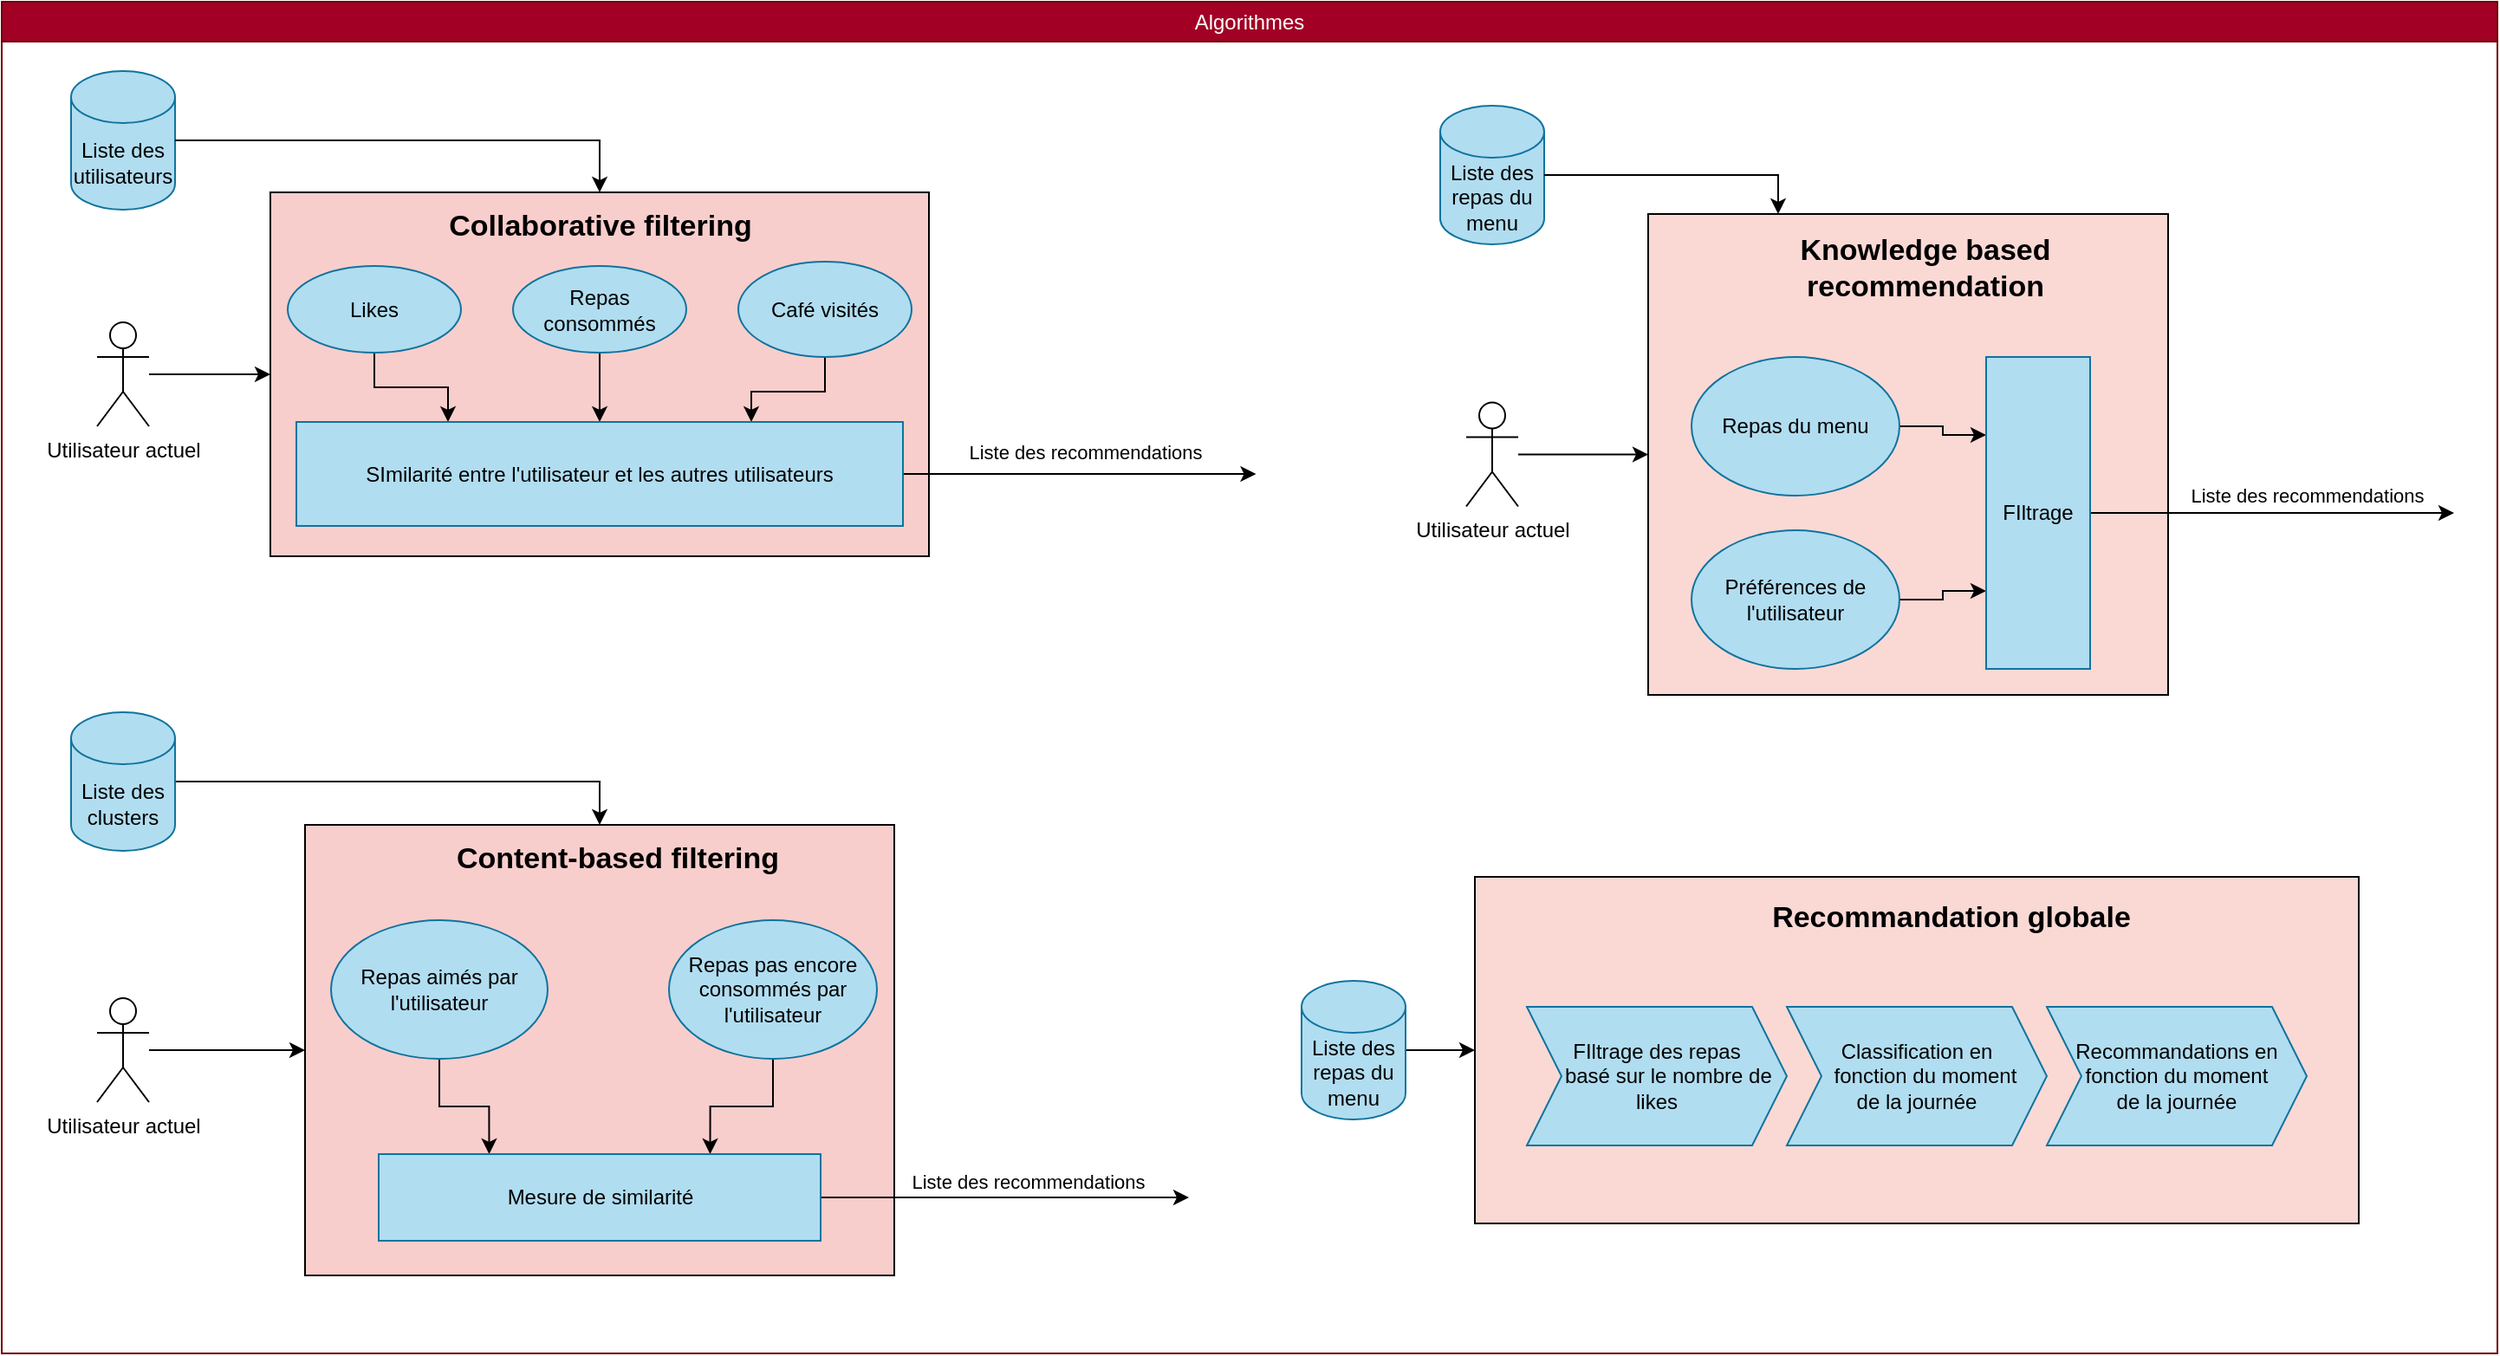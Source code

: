 <mxfile version="24.5.3" type="device">
  <diagram name="Page-1" id="wMl_IH8MpUGWXnB262pv">
    <mxGraphModel dx="2074" dy="1718" grid="1" gridSize="10" guides="1" tooltips="1" connect="1" arrows="1" fold="1" page="0" pageScale="1" pageWidth="1100" pageHeight="850" math="0" shadow="0">
      <root>
        <mxCell id="0" />
        <mxCell id="1" parent="0" />
        <mxCell id="phHJiIVxnzw7fVWkGjG4-1" value="Algorithmes" style="swimlane;whiteSpace=wrap;html=1;fillColor=#a20025;fontColor=#ffffff;strokeColor=#6F0000;fontStyle=0" parent="1" vertex="1">
          <mxGeometry x="-400" y="-560" width="1440" height="780" as="geometry">
            <mxRectangle x="60" y="-600" width="80" height="30" as="alternateBounds" />
          </mxGeometry>
        </mxCell>
        <mxCell id="BMXF-OGuLEaI7-zX-QSB-1" value="Liste des utilisateurs" style="shape=cylinder3;whiteSpace=wrap;html=1;boundedLbl=1;backgroundOutline=1;size=15;fillColor=#b1ddf0;strokeColor=#10739e;" vertex="1" parent="phHJiIVxnzw7fVWkGjG4-1">
          <mxGeometry x="40" y="40" width="60" height="80" as="geometry" />
        </mxCell>
        <mxCell id="BMXF-OGuLEaI7-zX-QSB-14" value="Utilisateur actuel" style="shape=umlActor;verticalLabelPosition=bottom;verticalAlign=top;html=1;outlineConnect=0;" vertex="1" parent="phHJiIVxnzw7fVWkGjG4-1">
          <mxGeometry x="55" y="185" width="30" height="60" as="geometry" />
        </mxCell>
        <mxCell id="BMXF-OGuLEaI7-zX-QSB-15" style="edgeStyle=orthogonalEdgeStyle;rounded=0;orthogonalLoop=1;jettySize=auto;html=1;entryX=0;entryY=0.5;entryDx=0;entryDy=0;" edge="1" parent="phHJiIVxnzw7fVWkGjG4-1" source="BMXF-OGuLEaI7-zX-QSB-14" target="BMXF-OGuLEaI7-zX-QSB-2">
          <mxGeometry relative="1" as="geometry" />
        </mxCell>
        <mxCell id="BMXF-OGuLEaI7-zX-QSB-16" style="edgeStyle=orthogonalEdgeStyle;rounded=0;orthogonalLoop=1;jettySize=auto;html=1;entryX=0.5;entryY=0;entryDx=0;entryDy=0;" edge="1" parent="phHJiIVxnzw7fVWkGjG4-1" source="BMXF-OGuLEaI7-zX-QSB-1" target="BMXF-OGuLEaI7-zX-QSB-2">
          <mxGeometry relative="1" as="geometry" />
        </mxCell>
        <mxCell id="BMXF-OGuLEaI7-zX-QSB-2" value="" style="whiteSpace=wrap;html=1;fillColor=#f8cecc;strokeColor=#000000;" vertex="1" parent="phHJiIVxnzw7fVWkGjG4-1">
          <mxGeometry x="155" y="110" width="380" height="210" as="geometry" />
        </mxCell>
        <mxCell id="BMXF-OGuLEaI7-zX-QSB-11" style="edgeStyle=orthogonalEdgeStyle;rounded=0;orthogonalLoop=1;jettySize=auto;html=1;entryX=0.25;entryY=0;entryDx=0;entryDy=0;" edge="1" parent="phHJiIVxnzw7fVWkGjG4-1" source="BMXF-OGuLEaI7-zX-QSB-4" target="BMXF-OGuLEaI7-zX-QSB-7">
          <mxGeometry relative="1" as="geometry" />
        </mxCell>
        <mxCell id="BMXF-OGuLEaI7-zX-QSB-4" value="Likes" style="ellipse;whiteSpace=wrap;html=1;fillColor=#b1ddf0;strokeColor=#10739e;" vertex="1" parent="phHJiIVxnzw7fVWkGjG4-1">
          <mxGeometry x="165" y="152.5" width="100" height="50" as="geometry" />
        </mxCell>
        <mxCell id="BMXF-OGuLEaI7-zX-QSB-13" style="edgeStyle=orthogonalEdgeStyle;rounded=0;orthogonalLoop=1;jettySize=auto;html=1;exitX=0.5;exitY=1;exitDx=0;exitDy=0;" edge="1" parent="phHJiIVxnzw7fVWkGjG4-1" source="BMXF-OGuLEaI7-zX-QSB-5" target="BMXF-OGuLEaI7-zX-QSB-7">
          <mxGeometry relative="1" as="geometry" />
        </mxCell>
        <mxCell id="BMXF-OGuLEaI7-zX-QSB-5" value="Repas consommés" style="ellipse;whiteSpace=wrap;html=1;fillColor=#b1ddf0;strokeColor=#10739e;" vertex="1" parent="phHJiIVxnzw7fVWkGjG4-1">
          <mxGeometry x="295" y="152.5" width="100" height="50" as="geometry" />
        </mxCell>
        <mxCell id="BMXF-OGuLEaI7-zX-QSB-12" style="edgeStyle=orthogonalEdgeStyle;rounded=0;orthogonalLoop=1;jettySize=auto;html=1;entryX=0.75;entryY=0;entryDx=0;entryDy=0;" edge="1" parent="phHJiIVxnzw7fVWkGjG4-1" source="BMXF-OGuLEaI7-zX-QSB-6" target="BMXF-OGuLEaI7-zX-QSB-7">
          <mxGeometry relative="1" as="geometry" />
        </mxCell>
        <mxCell id="BMXF-OGuLEaI7-zX-QSB-6" value="Café visités" style="ellipse;whiteSpace=wrap;html=1;fillColor=#b1ddf0;strokeColor=#10739e;" vertex="1" parent="phHJiIVxnzw7fVWkGjG4-1">
          <mxGeometry x="425" y="150" width="100" height="55" as="geometry" />
        </mxCell>
        <mxCell id="BMXF-OGuLEaI7-zX-QSB-19" style="edgeStyle=orthogonalEdgeStyle;rounded=0;orthogonalLoop=1;jettySize=auto;html=1;exitX=1;exitY=0.5;exitDx=0;exitDy=0;" edge="1" parent="phHJiIVxnzw7fVWkGjG4-1" source="BMXF-OGuLEaI7-zX-QSB-7">
          <mxGeometry relative="1" as="geometry">
            <mxPoint x="723.75" y="272.5" as="targetPoint" />
            <mxPoint x="548.75" y="272" as="sourcePoint" />
          </mxGeometry>
        </mxCell>
        <mxCell id="BMXF-OGuLEaI7-zX-QSB-20" value="Liste des recommendations" style="edgeLabel;html=1;align=center;verticalAlign=middle;resizable=0;points=[];" vertex="1" connectable="0" parent="BMXF-OGuLEaI7-zX-QSB-19">
          <mxGeometry x="0.256" y="2" relative="1" as="geometry">
            <mxPoint x="-23" y="-11" as="offset" />
          </mxGeometry>
        </mxCell>
        <mxCell id="BMXF-OGuLEaI7-zX-QSB-7" value="SImilarité entre l&#39;utilisateur et les autres utilisateurs" style="rounded=0;whiteSpace=wrap;html=1;fillColor=#b1ddf0;strokeColor=#10739e;" vertex="1" parent="phHJiIVxnzw7fVWkGjG4-1">
          <mxGeometry x="170" y="242.5" width="350" height="60" as="geometry" />
        </mxCell>
        <mxCell id="BMXF-OGuLEaI7-zX-QSB-18" value="Collaborative filtering" style="text;html=1;align=center;verticalAlign=middle;whiteSpace=wrap;rounded=0;fontStyle=1;fontSize=17;" vertex="1" parent="phHJiIVxnzw7fVWkGjG4-1">
          <mxGeometry x="252.5" y="120" width="185" height="20" as="geometry" />
        </mxCell>
        <mxCell id="BMXF-OGuLEaI7-zX-QSB-38" style="edgeStyle=orthogonalEdgeStyle;rounded=0;orthogonalLoop=1;jettySize=auto;html=1;entryX=0.5;entryY=0;entryDx=0;entryDy=0;" edge="1" parent="phHJiIVxnzw7fVWkGjG4-1" source="BMXF-OGuLEaI7-zX-QSB-23" target="BMXF-OGuLEaI7-zX-QSB-27">
          <mxGeometry relative="1" as="geometry" />
        </mxCell>
        <mxCell id="BMXF-OGuLEaI7-zX-QSB-23" value="Liste des clusters" style="shape=cylinder3;whiteSpace=wrap;html=1;boundedLbl=1;backgroundOutline=1;size=15;fillColor=#b1ddf0;strokeColor=#10739e;" vertex="1" parent="phHJiIVxnzw7fVWkGjG4-1">
          <mxGeometry x="40" y="410" width="60" height="80" as="geometry" />
        </mxCell>
        <mxCell id="BMXF-OGuLEaI7-zX-QSB-24" value="Utilisateur actuel" style="shape=umlActor;verticalLabelPosition=bottom;verticalAlign=top;html=1;outlineConnect=0;" vertex="1" parent="phHJiIVxnzw7fVWkGjG4-1">
          <mxGeometry x="55" y="575" width="30" height="60" as="geometry" />
        </mxCell>
        <mxCell id="BMXF-OGuLEaI7-zX-QSB-25" style="edgeStyle=orthogonalEdgeStyle;rounded=0;orthogonalLoop=1;jettySize=auto;html=1;entryX=0;entryY=0.5;entryDx=0;entryDy=0;" edge="1" parent="phHJiIVxnzw7fVWkGjG4-1" source="BMXF-OGuLEaI7-zX-QSB-24" target="BMXF-OGuLEaI7-zX-QSB-27">
          <mxGeometry relative="1" as="geometry" />
        </mxCell>
        <mxCell id="BMXF-OGuLEaI7-zX-QSB-27" value="" style="whiteSpace=wrap;html=1;fillColor=#f8cecc;strokeColor=#000000;" vertex="1" parent="phHJiIVxnzw7fVWkGjG4-1">
          <mxGeometry x="175" y="475" width="340" height="260" as="geometry" />
        </mxCell>
        <mxCell id="BMXF-OGuLEaI7-zX-QSB-37" value="Content-based filtering" style="text;html=1;align=center;verticalAlign=middle;whiteSpace=wrap;rounded=0;fontStyle=1;fontSize=17;" vertex="1" parent="phHJiIVxnzw7fVWkGjG4-1">
          <mxGeometry x="258.75" y="485" width="192.5" height="20" as="geometry" />
        </mxCell>
        <mxCell id="BMXF-OGuLEaI7-zX-QSB-51" style="edgeStyle=orthogonalEdgeStyle;rounded=0;orthogonalLoop=1;jettySize=auto;html=1;entryX=0.75;entryY=0;entryDx=0;entryDy=0;" edge="1" parent="phHJiIVxnzw7fVWkGjG4-1" source="BMXF-OGuLEaI7-zX-QSB-42" target="BMXF-OGuLEaI7-zX-QSB-44">
          <mxGeometry relative="1" as="geometry" />
        </mxCell>
        <mxCell id="BMXF-OGuLEaI7-zX-QSB-42" value="Repas pas encore consommés par l&#39;utilisateur" style="ellipse;whiteSpace=wrap;html=1;fillColor=#b1ddf0;strokeColor=#10739e;" vertex="1" parent="phHJiIVxnzw7fVWkGjG4-1">
          <mxGeometry x="385" y="530" width="120" height="80" as="geometry" />
        </mxCell>
        <mxCell id="BMXF-OGuLEaI7-zX-QSB-52" style="edgeStyle=orthogonalEdgeStyle;rounded=0;orthogonalLoop=1;jettySize=auto;html=1;entryX=0.25;entryY=0;entryDx=0;entryDy=0;" edge="1" parent="phHJiIVxnzw7fVWkGjG4-1" source="BMXF-OGuLEaI7-zX-QSB-43" target="BMXF-OGuLEaI7-zX-QSB-44">
          <mxGeometry relative="1" as="geometry" />
        </mxCell>
        <mxCell id="BMXF-OGuLEaI7-zX-QSB-43" value="Repas aimés par l&#39;utilisateur" style="ellipse;whiteSpace=wrap;html=1;fillColor=#b1ddf0;strokeColor=#10739e;" vertex="1" parent="phHJiIVxnzw7fVWkGjG4-1">
          <mxGeometry x="190" y="530" width="125" height="80" as="geometry" />
        </mxCell>
        <mxCell id="BMXF-OGuLEaI7-zX-QSB-55" style="edgeStyle=orthogonalEdgeStyle;rounded=0;orthogonalLoop=1;jettySize=auto;html=1;" edge="1" parent="phHJiIVxnzw7fVWkGjG4-1" source="BMXF-OGuLEaI7-zX-QSB-44">
          <mxGeometry relative="1" as="geometry">
            <mxPoint x="685" y="690" as="targetPoint" />
          </mxGeometry>
        </mxCell>
        <mxCell id="BMXF-OGuLEaI7-zX-QSB-56" value="Liste des recommendations" style="edgeLabel;html=1;align=center;verticalAlign=middle;resizable=0;points=[];" vertex="1" connectable="0" parent="BMXF-OGuLEaI7-zX-QSB-55">
          <mxGeometry x="0.168" y="1" relative="1" as="geometry">
            <mxPoint x="-5" y="-9" as="offset" />
          </mxGeometry>
        </mxCell>
        <mxCell id="BMXF-OGuLEaI7-zX-QSB-44" value="Mesure de similarité" style="rounded=0;whiteSpace=wrap;html=1;fillColor=#b1ddf0;strokeColor=#10739e;" vertex="1" parent="phHJiIVxnzw7fVWkGjG4-1">
          <mxGeometry x="217.5" y="665" width="255" height="50" as="geometry" />
        </mxCell>
        <mxCell id="BMXF-OGuLEaI7-zX-QSB-59" value="Utilisateur actuel" style="shape=umlActor;verticalLabelPosition=bottom;verticalAlign=top;html=1;outlineConnect=0;" vertex="1" parent="phHJiIVxnzw7fVWkGjG4-1">
          <mxGeometry x="845" y="231.25" width="30" height="60" as="geometry" />
        </mxCell>
        <mxCell id="BMXF-OGuLEaI7-zX-QSB-61" value="Liste des repas du menu" style="shape=cylinder3;whiteSpace=wrap;html=1;boundedLbl=1;backgroundOutline=1;size=15;fillColor=#b1ddf0;strokeColor=#10739e;" vertex="1" parent="phHJiIVxnzw7fVWkGjG4-1">
          <mxGeometry x="830" y="60" width="60" height="80" as="geometry" />
        </mxCell>
        <mxCell id="BMXF-OGuLEaI7-zX-QSB-60" value="" style="whiteSpace=wrap;html=1;fillColor=#fad9d5;strokeColor=#000000;" vertex="1" parent="phHJiIVxnzw7fVWkGjG4-1">
          <mxGeometry x="950" y="122.5" width="300" height="277.5" as="geometry" />
        </mxCell>
        <mxCell id="BMXF-OGuLEaI7-zX-QSB-62" style="edgeStyle=orthogonalEdgeStyle;rounded=0;orthogonalLoop=1;jettySize=auto;html=1;entryX=0;entryY=0.5;entryDx=0;entryDy=0;" edge="1" parent="phHJiIVxnzw7fVWkGjG4-1" source="BMXF-OGuLEaI7-zX-QSB-59" target="BMXF-OGuLEaI7-zX-QSB-60">
          <mxGeometry relative="1" as="geometry" />
        </mxCell>
        <mxCell id="BMXF-OGuLEaI7-zX-QSB-63" style="edgeStyle=orthogonalEdgeStyle;rounded=0;orthogonalLoop=1;jettySize=auto;html=1;entryX=0.25;entryY=0;entryDx=0;entryDy=0;" edge="1" parent="phHJiIVxnzw7fVWkGjG4-1" source="BMXF-OGuLEaI7-zX-QSB-61" target="BMXF-OGuLEaI7-zX-QSB-60">
          <mxGeometry relative="1" as="geometry" />
        </mxCell>
        <mxCell id="BMXF-OGuLEaI7-zX-QSB-68" style="edgeStyle=orthogonalEdgeStyle;rounded=0;orthogonalLoop=1;jettySize=auto;html=1;exitX=1;exitY=0.5;exitDx=0;exitDy=0;entryX=0;entryY=0.25;entryDx=0;entryDy=0;" edge="1" parent="phHJiIVxnzw7fVWkGjG4-1" source="BMXF-OGuLEaI7-zX-QSB-64" target="BMXF-OGuLEaI7-zX-QSB-66">
          <mxGeometry relative="1" as="geometry" />
        </mxCell>
        <mxCell id="BMXF-OGuLEaI7-zX-QSB-64" value="Repas du menu" style="ellipse;whiteSpace=wrap;html=1;fillColor=#b1ddf0;strokeColor=#10739e;" vertex="1" parent="phHJiIVxnzw7fVWkGjG4-1">
          <mxGeometry x="975" y="205" width="120" height="80" as="geometry" />
        </mxCell>
        <mxCell id="BMXF-OGuLEaI7-zX-QSB-69" style="edgeStyle=orthogonalEdgeStyle;rounded=0;orthogonalLoop=1;jettySize=auto;html=1;exitX=1;exitY=0.5;exitDx=0;exitDy=0;entryX=0;entryY=0.75;entryDx=0;entryDy=0;" edge="1" parent="phHJiIVxnzw7fVWkGjG4-1" source="BMXF-OGuLEaI7-zX-QSB-65" target="BMXF-OGuLEaI7-zX-QSB-66">
          <mxGeometry relative="1" as="geometry" />
        </mxCell>
        <mxCell id="BMXF-OGuLEaI7-zX-QSB-65" value="Préférences de l&#39;utilisateur" style="ellipse;whiteSpace=wrap;html=1;fillColor=#b1ddf0;strokeColor=#10739e;" vertex="1" parent="phHJiIVxnzw7fVWkGjG4-1">
          <mxGeometry x="975" y="305" width="120" height="80" as="geometry" />
        </mxCell>
        <mxCell id="BMXF-OGuLEaI7-zX-QSB-67" style="edgeStyle=orthogonalEdgeStyle;rounded=0;orthogonalLoop=1;jettySize=auto;html=1;" edge="1" parent="phHJiIVxnzw7fVWkGjG4-1" source="BMXF-OGuLEaI7-zX-QSB-66">
          <mxGeometry relative="1" as="geometry">
            <mxPoint x="1415" y="295" as="targetPoint" />
          </mxGeometry>
        </mxCell>
        <mxCell id="BMXF-OGuLEaI7-zX-QSB-70" value="Liste des recommendations" style="edgeLabel;html=1;align=center;verticalAlign=middle;resizable=0;points=[];" vertex="1" connectable="0" parent="BMXF-OGuLEaI7-zX-QSB-67">
          <mxGeometry x="-0.164" y="-2" relative="1" as="geometry">
            <mxPoint x="37" y="-12" as="offset" />
          </mxGeometry>
        </mxCell>
        <mxCell id="BMXF-OGuLEaI7-zX-QSB-66" value="FIltrage" style="rounded=0;whiteSpace=wrap;html=1;fillColor=#b1ddf0;strokeColor=#10739e;" vertex="1" parent="phHJiIVxnzw7fVWkGjG4-1">
          <mxGeometry x="1145" y="205" width="60" height="180" as="geometry" />
        </mxCell>
        <mxCell id="BMXF-OGuLEaI7-zX-QSB-71" value="Knowledge based recommendation" style="text;html=1;align=center;verticalAlign=middle;whiteSpace=wrap;rounded=0;fontStyle=1;fontSize=17;" vertex="1" parent="phHJiIVxnzw7fVWkGjG4-1">
          <mxGeometry x="990" y="140" width="240" height="27.5" as="geometry" />
        </mxCell>
        <mxCell id="BMXF-OGuLEaI7-zX-QSB-85" style="edgeStyle=orthogonalEdgeStyle;rounded=0;orthogonalLoop=1;jettySize=auto;html=1;entryX=0;entryY=0.5;entryDx=0;entryDy=0;" edge="1" parent="phHJiIVxnzw7fVWkGjG4-1" source="BMXF-OGuLEaI7-zX-QSB-73" target="BMXF-OGuLEaI7-zX-QSB-74">
          <mxGeometry relative="1" as="geometry" />
        </mxCell>
        <mxCell id="BMXF-OGuLEaI7-zX-QSB-73" value="Liste des repas du menu" style="shape=cylinder3;whiteSpace=wrap;html=1;boundedLbl=1;backgroundOutline=1;size=15;fillColor=#b1ddf0;strokeColor=#10739e;" vertex="1" parent="phHJiIVxnzw7fVWkGjG4-1">
          <mxGeometry x="750" y="565" width="60" height="80" as="geometry" />
        </mxCell>
        <mxCell id="BMXF-OGuLEaI7-zX-QSB-74" value="" style="whiteSpace=wrap;html=1;fillColor=#fad9d5;strokeColor=#000000;" vertex="1" parent="phHJiIVxnzw7fVWkGjG4-1">
          <mxGeometry x="850" y="505" width="510" height="200" as="geometry" />
        </mxCell>
        <mxCell id="BMXF-OGuLEaI7-zX-QSB-84" value="Recommandation globale" style="text;html=1;align=center;verticalAlign=middle;whiteSpace=wrap;rounded=0;fontStyle=1;fontSize=17;" vertex="1" parent="phHJiIVxnzw7fVWkGjG4-1">
          <mxGeometry x="1005" y="515" width="240" height="27.5" as="geometry" />
        </mxCell>
        <mxCell id="BMXF-OGuLEaI7-zX-QSB-86" value="FIltrage des repas&lt;br&gt;&amp;nbsp; &amp;nbsp; basé sur le nombre de likes" style="shape=step;perimeter=stepPerimeter;whiteSpace=wrap;html=1;fixedSize=1;fillColor=#b1ddf0;strokeColor=#10739e;" vertex="1" parent="phHJiIVxnzw7fVWkGjG4-1">
          <mxGeometry x="880" y="580" width="150" height="80" as="geometry" />
        </mxCell>
        <mxCell id="BMXF-OGuLEaI7-zX-QSB-87" value="Classification en &lt;br&gt;&amp;nbsp; &amp;nbsp;fonction du moment &lt;br&gt;de la journée" style="shape=step;perimeter=stepPerimeter;whiteSpace=wrap;html=1;fixedSize=1;fillColor=#b1ddf0;strokeColor=#10739e;" vertex="1" parent="phHJiIVxnzw7fVWkGjG4-1">
          <mxGeometry x="1030" y="580" width="150" height="80" as="geometry" />
        </mxCell>
        <mxCell id="BMXF-OGuLEaI7-zX-QSB-90" value="Recommandations en fonction du moment&lt;br&gt;de la journée" style="shape=step;perimeter=stepPerimeter;whiteSpace=wrap;html=1;fixedSize=1;fillColor=#b1ddf0;strokeColor=#10739e;" vertex="1" parent="phHJiIVxnzw7fVWkGjG4-1">
          <mxGeometry x="1180" y="580" width="150" height="80" as="geometry" />
        </mxCell>
      </root>
    </mxGraphModel>
  </diagram>
</mxfile>
